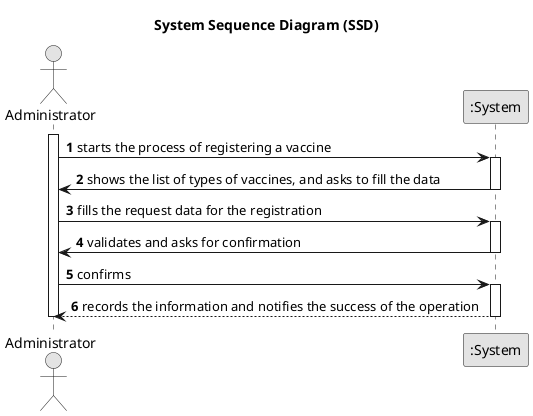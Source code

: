 @startuml
skinparam monochrome true
skinparam packageStyle rectangle
skinparam shadowing false

title System Sequence Diagram (SSD)

autonumber

actor Administrator
participant ":System" as System

activate Administrator
    Administrator -> System : starts the process of registering a vaccine
activate System
    System -> Administrator : shows the list of types of vaccines, and asks to fill the data
deactivate System

     Administrator -> System : fills the request data for the registration
activate System
    System -> Administrator : validates and asks for confirmation
deactivate System

Administrator -> System : confirms
activate System
    System --> Administrator : records the information and notifies the success of the operation
deactivate System
deactivate Administrator

@enduml